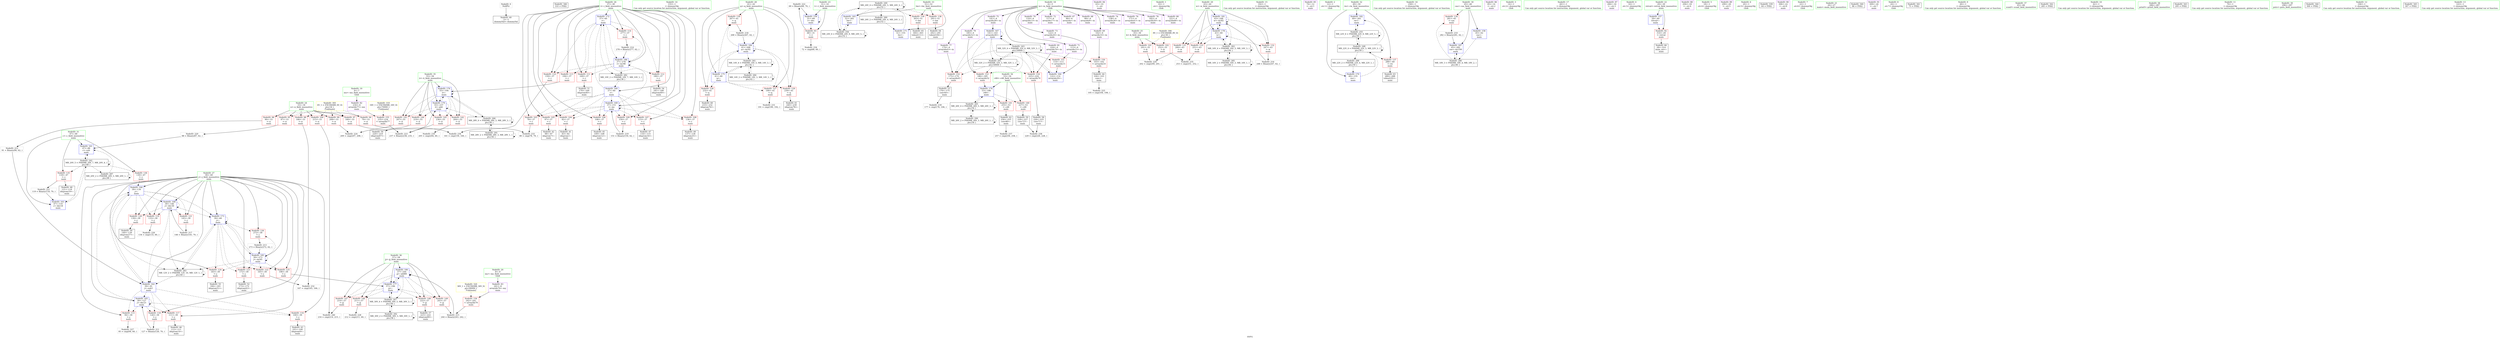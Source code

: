 digraph "SVFG" {
	label="SVFG";

	Node0x562850f45560 [shape=record,color=grey,label="{NodeID: 0\nNullPtr}"];
	Node0x562850f45560 -> Node0x562850f4ae00[style=solid];
	Node0x562850fb19c0 [shape=record,color=black,label="{NodeID: 346\n310 = PHI()\n}"];
	Node0x562850f7ad40 [shape=record,color=blue,label="{NodeID: 180\n57\<--244\njj\<--add80\nmain\n}"];
	Node0x562850f7ad40 -> Node0x562850f791a0[style=dashed];
	Node0x562850f7ad40 -> Node0x562850f79270[style=dashed];
	Node0x562850f7ad40 -> Node0x562850f79340[style=dashed];
	Node0x562850f7ad40 -> Node0x562850f79410[style=dashed];
	Node0x562850f7ad40 -> Node0x562850f7aad0[style=dashed];
	Node0x562850f7ad40 -> Node0x562850f7ad40[style=dashed];
	Node0x562850f7ad40 -> Node0x562850f916d0[style=dashed];
	Node0x562850f72be0 [shape=record,color=red,label="{NodeID: 97\n160\<--33\n\<--n\nmain\n}"];
	Node0x562850f72be0 -> Node0x562850f7fa90[style=solid];
	Node0x562850f45b20 [shape=record,color=green,label="{NodeID: 14\n155\<--1\n\<--dummyObj\nCan only get source location for instruction, argument, global var or function.}"];
	Node0x562850f4b900 [shape=record,color=red,label="{NodeID: 111\n169\<--37\n\<--i\nmain\n}"];
	Node0x562850f4b900 -> Node0x562850f73440[style=solid];
	Node0x562850f49fe0 [shape=record,color=green,label="{NodeID: 28\n41\<--42\nq\<--q_field_insensitive\nmain\n}"];
	Node0x562850f49fe0 -> Node0x562850f78230[style=solid];
	Node0x562850f49fe0 -> Node0x562850f78300[style=solid];
	Node0x562850f49fe0 -> Node0x562850f783d0[style=solid];
	Node0x562850f49fe0 -> Node0x562850f784a0[style=solid];
	Node0x562850f49fe0 -> Node0x562850f7a930[style=solid];
	Node0x562850f49fe0 -> Node0x562850f7b080[style=solid];
	Node0x562850f98ed0 [shape=record,color=black,label="{NodeID: 291\nMR_28V_2 = PHI(MR_28V_3, MR_28V_1, )\npts\{56 \}\n}"];
	Node0x562850f98ed0 -> Node0x562850f911d0[style=dashed];
	Node0x562850f98ed0 -> Node0x562850f98ed0[style=dashed];
	Node0x562850f78090 [shape=record,color=red,label="{NodeID: 125\n196\<--39\n\<--j\nmain\n}"];
	Node0x562850f78090 -> Node0x562850f7aad0[style=solid];
	Node0x562850f4afd0 [shape=record,color=black,label="{NodeID: 42\n98\<--97\nidxprom7\<--\nmain\n}"];
	Node0x562850f9d6d0 [shape=record,color=yellow,style=double,label="{NodeID: 305\n6V_1 = ENCHI(MR_6V_0)\npts\{34 \}\nFun[main]}"];
	Node0x562850f9d6d0 -> Node0x562850f75730[style=dashed];
	Node0x562850f9d6d0 -> Node0x562850f75800[style=dashed];
	Node0x562850f9d6d0 -> Node0x562850f72b10[style=dashed];
	Node0x562850f9d6d0 -> Node0x562850f72be0[style=dashed];
	Node0x562850f9d6d0 -> Node0x562850f72cb0[style=dashed];
	Node0x562850f9d6d0 -> Node0x562850f72d80[style=dashed];
	Node0x562850f9d6d0 -> Node0x562850f72e50[style=dashed];
	Node0x562850f7e590 [shape=record,color=grey,label="{NodeID: 222\n69 = Binary(68, 70, )\n}"];
	Node0x562850f7e590 -> Node0x562850f79c30[style=solid];
	Node0x562850f78bf0 [shape=record,color=red,label="{NodeID: 139\n303\<--51\n\<--bw\nmain\n}"];
	Node0x562850f78bf0 -> Node0x562850f73fa0[style=solid];
	Node0x562850f73850 [shape=record,color=black,label="{NodeID: 56\n220\<--219\nidxprom67\<--\nmain\n}"];
	Node0x562850f9eb10 [shape=record,color=yellow,style=double,label="{NodeID: 319\n34V_1 = ENCHI(MR_34V_0)\npts\{70000 \}\nFun[main]}"];
	Node0x562850f9eb10 -> Node0x562850f798f0[style=dashed];
	Node0x562850f7fa90 [shape=record,color=grey,label="{NodeID: 236\n161 = cmp(159, 160, )\n}"];
	Node0x562850f79750 [shape=record,color=red,label="{NodeID: 153\n186\<--185\n\<--arrayidx52\nmain\n}"];
	Node0x562850f79750 -> Node0x562850f7a860[style=solid];
	Node0x562850f743b0 [shape=record,color=purple,label="{NodeID: 70\n110\<--4\narrayidx13\<--in\nmain\n}"];
	Node0x562850f7a2b0 [shape=record,color=blue,label="{NodeID: 167\n141\<--143\narrayidx28\<--\nmain\n}"];
	Node0x562850f7a2b0 -> Node0x562850f79680[style=dashed];
	Node0x562850f7a2b0 -> Node0x562850f79750[style=dashed];
	Node0x562850f7a2b0 -> Node0x562850f79820[style=dashed];
	Node0x562850f7a2b0 -> Node0x562850f7a2b0[style=dashed];
	Node0x562850f7a2b0 -> Node0x562850f89ad0[style=dashed];
	Node0x562850f7a2b0 -> Node0x562850f998d0[style=dashed];
	Node0x562850f74f10 [shape=record,color=purple,label="{NodeID: 84\n63\<--10\n\<--.str\nmain\n}"];
	Node0x562850f6aa20 [shape=record,color=green,label="{NodeID: 1\n10\<--1\n.str\<--dummyObj\nGlob }"];
	Node0x562850f7ae10 [shape=record,color=blue,label="{NodeID: 181\n43\<--248\nw\<--inc82\nmain\n}"];
	Node0x562850f7ae10 -> Node0x562850f78570[style=dashed];
	Node0x562850f7ae10 -> Node0x562850f78640[style=dashed];
	Node0x562850f7ae10 -> Node0x562850f78710[style=dashed];
	Node0x562850f7ae10 -> Node0x562850f7aba0[style=dashed];
	Node0x562850f7ae10 -> Node0x562850f7ae10[style=dashed];
	Node0x562850f7ae10 -> Node0x562850f8fdd0[style=dashed];
	Node0x562850f72cb0 [shape=record,color=red,label="{NodeID: 98\n166\<--33\n\<--n\nmain\n}"];
	Node0x562850f72cb0 -> Node0x562850f7f490[style=solid];
	Node0x562850f45bf0 [shape=record,color=green,label="{NodeID: 15\n192\<--1\n\<--dummyObj\nCan only get source location for instruction, argument, global var or function.}"];
	Node0x562850f4b9d0 [shape=record,color=red,label="{NodeID: 112\n180\<--37\n\<--i\nmain\n}"];
	Node0x562850f4b9d0 -> Node0x562850f736b0[style=solid];
	Node0x562850f4a0b0 [shape=record,color=green,label="{NodeID: 29\n43\<--44\nw\<--w_field_insensitive\nmain\n}"];
	Node0x562850f4a0b0 -> Node0x562850f78570[style=solid];
	Node0x562850f4a0b0 -> Node0x562850f78640[style=solid];
	Node0x562850f4a0b0 -> Node0x562850f78710[style=solid];
	Node0x562850f4a0b0 -> Node0x562850f7aba0[style=solid];
	Node0x562850f4a0b0 -> Node0x562850f7ae10[style=solid];
	Node0x562850f993d0 [shape=record,color=black,label="{NodeID: 292\nMR_30V_2 = PHI(MR_30V_3, MR_30V_1, )\npts\{58 \}\n}"];
	Node0x562850f993d0 -> Node0x562850f916d0[style=dashed];
	Node0x562850f993d0 -> Node0x562850f993d0[style=dashed];
	Node0x562850f78160 [shape=record,color=red,label="{NodeID: 126\n272\<--39\n\<--j\nmain\n}"];
	Node0x562850f78160 -> Node0x562850f7d810[style=solid];
	Node0x562850f4b0a0 [shape=record,color=black,label="{NodeID: 43\n101\<--100\nidxprom9\<--\nmain\n}"];
	Node0x562850f8e5d0 [shape=record,color=yellow,style=double,label="{NodeID: 306\n8V_1 = ENCHI(MR_8V_0)\npts\{36 \}\nFun[main]}"];
	Node0x562850f8e5d0 -> Node0x562850f72f20[style=dashed];
	Node0x562850f8e5d0 -> Node0x562850f72ff0[style=dashed];
	Node0x562850f7e710 [shape=record,color=grey,label="{NodeID: 223\n237 = Binary(236, 235, )\n}"];
	Node0x562850f7e710 -> Node0x562850f7ac70[style=solid];
	Node0x562850f78cc0 [shape=record,color=red,label="{NodeID: 140\n227\<--53\n\<--c48\nmain\n}"];
	Node0x562850f78cc0 -> Node0x562850f73ac0[style=solid];
	Node0x562850f73920 [shape=record,color=black,label="{NodeID: 57\n223\<--222\nidxprom69\<--\nmain\n}"];
	Node0x562850f9ebf0 [shape=record,color=yellow,style=double,label="{NodeID: 320\n36V_1 = ENCHI(MR_36V_0)\npts\{90000 \}\nFun[main]}"];
	Node0x562850f9ebf0 -> Node0x562850f799c0[style=dashed];
	Node0x562850f76920 [shape=record,color=grey,label="{NodeID: 237\n257 = cmp(256, 258, )\n}"];
	Node0x562850f79820 [shape=record,color=red,label="{NodeID: 154\n225\<--224\n\<--arrayidx70\nmain\n}"];
	Node0x562850f79820 -> Node0x562850f739f0[style=solid];
	Node0x562850f74480 [shape=record,color=purple,label="{NodeID: 71\n113\<--4\narrayidx15\<--in\nmain\n}"];
	Node0x562850f74480 -> Node0x562850f795b0[style=solid];
	Node0x562850f7a380 [shape=record,color=blue,label="{NodeID: 168\n39\<--146\nj\<--dec30\nmain\n}"];
	Node0x562850f7a380 -> Node0x562850f77bb0[style=dashed];
	Node0x562850f7a380 -> Node0x562850f77c80[style=dashed];
	Node0x562850f7a380 -> Node0x562850f77d50[style=dashed];
	Node0x562850f7a380 -> Node0x562850f79ea0[style=dashed];
	Node0x562850f7a380 -> Node0x562850f7a380[style=dashed];
	Node0x562850f7a380 -> Node0x562850f7a790[style=dashed];
	Node0x562850f7a380 -> Node0x562850f966d0[style=dashed];
	Node0x562850f74fe0 [shape=record,color=purple,label="{NodeID: 85\n74\<--12\n\<--.str.1\nmain\n}"];
	Node0x562850f492e0 [shape=record,color=green,label="{NodeID: 2\n12\<--1\n.str.1\<--dummyObj\nGlob }"];
	Node0x562850f90cd0 [shape=record,color=black,label="{NodeID: 265\nMR_26V_4 = PHI(MR_26V_5, MR_26V_3, )\npts\{54 \}\n}"];
	Node0x562850f90cd0 -> Node0x562850f7a860[style=dashed];
	Node0x562850f90cd0 -> Node0x562850f90cd0[style=dashed];
	Node0x562850f90cd0 -> Node0x562850f989d0[style=dashed];
	Node0x562850f7aee0 [shape=record,color=blue,label="{NodeID: 182\n49\<--261\nrw\<--\nmain\n}"];
	Node0x562850f7aee0 -> Node0x562850f8d6d0[style=dashed];
	Node0x562850f72d80 [shape=record,color=red,label="{NodeID: 99\n208\<--33\n\<--n\nmain\n}"];
	Node0x562850f72d80 -> Node0x562850f7e890[style=solid];
	Node0x562850f45cf0 [shape=record,color=green,label="{NodeID: 16\n258\<--1\n\<--dummyObj\nCan only get source location for instruction, argument, global var or function.}"];
	Node0x562850f4baa0 [shape=record,color=red,label="{NodeID: 113\n194\<--37\n\<--i\nmain\n}"];
	Node0x562850f4baa0 -> Node0x562850f7aa00[style=solid];
	Node0x562850f4a180 [shape=record,color=green,label="{NodeID: 30\n45\<--46\ncas\<--cas_field_insensitive\nmain\n}"];
	Node0x562850f4a180 -> Node0x562850f787e0[style=solid];
	Node0x562850f4a180 -> Node0x562850f79b60[style=solid];
	Node0x562850f4a180 -> Node0x562850f7b2f0[style=solid];
	Node0x562850f998d0 [shape=record,color=black,label="{NodeID: 293\nMR_32V_2 = PHI(MR_32V_3, MR_32V_1, )\npts\{50000 \}\n}"];
	Node0x562850f998d0 -> Node0x562850f79680[style=dashed];
	Node0x562850f998d0 -> Node0x562850f79750[style=dashed];
	Node0x562850f998d0 -> Node0x562850f79820[style=dashed];
	Node0x562850f998d0 -> Node0x562850f89ad0[style=dashed];
	Node0x562850f998d0 -> Node0x562850f998d0[style=dashed];
	Node0x562850f765a0 [shape=record,color=grey,label="{NodeID: 210\n282 = Binary(281, 62, )\n}"];
	Node0x562850f765a0 -> Node0x562850f7b2f0[style=solid];
	Node0x562850f78230 [shape=record,color=red,label="{NodeID: 127\n190\<--41\n\<--q\nmain\n}"];
	Node0x562850f78230 -> Node0x562850f7f310[style=solid];
	Node0x562850f4b170 [shape=record,color=black,label="{NodeID: 44\n104\<--103\nconv\<--\nmain\n}"];
	Node0x562850f4b170 -> Node0x562850f7ea10[style=solid];
	Node0x562850f7e890 [shape=record,color=grey,label="{NodeID: 224\n209 = cmp(207, 208, )\n}"];
	Node0x562850f78d90 [shape=record,color=red,label="{NodeID: 141\n255\<--53\n\<--c48\nmain\n}"];
	Node0x562850f78d90 -> Node0x562850f73d30[style=solid];
	Node0x562850f739f0 [shape=record,color=black,label="{NodeID: 58\n226\<--225\nconv71\<--\nmain\n}"];
	Node0x562850f739f0 -> Node0x562850f76aa0[style=solid];
	Node0x562850f76aa0 [shape=record,color=grey,label="{NodeID: 238\n229 = cmp(226, 228, )\n}"];
	Node0x562850f798f0 [shape=record,color=red,label="{NodeID: 155\n235\<--234\n\<--arrayidx77\nmain\n}"];
	Node0x562850f798f0 -> Node0x562850f7e710[style=solid];
	Node0x562850f74550 [shape=record,color=purple,label="{NodeID: 72\n117\<--4\narrayidx17\<--in\nmain\n}"];
	Node0x562850f7a450 [shape=record,color=blue,label="{NodeID: 169\n37\<--151\ni\<--inc\nmain\n}"];
	Node0x562850f7a450 -> Node0x562850f730c0[style=dashed];
	Node0x562850f7a450 -> Node0x562850f73190[style=dashed];
	Node0x562850f7a450 -> Node0x562850f73260[style=dashed];
	Node0x562850f7a450 -> Node0x562850f4b4f0[style=dashed];
	Node0x562850f7a450 -> Node0x562850f4b5c0[style=dashed];
	Node0x562850f7a450 -> Node0x562850f4b690[style=dashed];
	Node0x562850f7a450 -> Node0x562850f4b760[style=dashed];
	Node0x562850f7a450 -> Node0x562850f7a450[style=dashed];
	Node0x562850f7a450 -> Node0x562850f7a6c0[style=dashed];
	Node0x562850f750b0 [shape=record,color=purple,label="{NodeID: 86\n85\<--14\n\<--.str.2\nmain\n}"];
	Node0x562850f488e0 [shape=record,color=green,label="{NodeID: 3\n14\<--1\n.str.2\<--dummyObj\nGlob }"];
	Node0x562850f911d0 [shape=record,color=black,label="{NodeID: 266\nMR_28V_4 = PHI(MR_28V_5, MR_28V_3, )\npts\{56 \}\n}"];
	Node0x562850f911d0 -> Node0x562850f7aa00[style=dashed];
	Node0x562850f911d0 -> Node0x562850f911d0[style=dashed];
	Node0x562850f911d0 -> Node0x562850f98ed0[style=dashed];
	Node0x562850f7afb0 [shape=record,color=blue,label="{NodeID: 183\n51\<--261\nbw\<--\nmain\n}"];
	Node0x562850f7afb0 -> Node0x562850f8dbd0[style=dashed];
	Node0x562850f72e50 [shape=record,color=red,label="{NodeID: 100\n215\<--33\n\<--n\nmain\n}"];
	Node0x562850f72e50 -> Node0x562850f76da0[style=solid];
	Node0x562850f45dc0 [shape=record,color=green,label="{NodeID: 17\n261\<--1\n\<--dummyObj\nCan only get source location for instruction, argument, global var or function.}"];
	Node0x562850f4bb70 [shape=record,color=red,label="{NodeID: 114\n277\<--37\n\<--i\nmain\n}"];
	Node0x562850f4bb70 -> Node0x562850f7d990[style=solid];
	Node0x562850f4a250 [shape=record,color=green,label="{NodeID: 31\n47\<--48\nc\<--c_field_insensitive\nmain\n}"];
	Node0x562850f4a250 -> Node0x562850f788b0[style=solid];
	Node0x562850f4a250 -> Node0x562850f78980[style=solid];
	Node0x562850f4a250 -> Node0x562850f79dd0[style=solid];
	Node0x562850f4a250 -> Node0x562850f79f70[style=solid];
	Node0x562850f76720 [shape=record,color=grey,label="{NodeID: 211\n127 = Binary(126, 70, )\n}"];
	Node0x562850f76720 -> Node0x562850f7a110[style=solid];
	Node0x562850f78300 [shape=record,color=red,label="{NodeID: 128\n232\<--41\n\<--q\nmain\n}"];
	Node0x562850f78300 -> Node0x562850f73b90[style=solid];
	Node0x562850f4b240 [shape=record,color=black,label="{NodeID: 45\n109\<--108\nidxprom12\<--\nmain\n}"];
	Node0x562850f7ea10 [shape=record,color=grey,label="{NodeID: 225\n105 = cmp(104, 106, )\n}"];
	Node0x562850f78e60 [shape=record,color=red,label="{NodeID: 142\n204\<--55\n\<--ii\nmain\n}"];
	Node0x562850f78e60 -> Node0x562850f7f190[style=solid];
	Node0x562850f73ac0 [shape=record,color=black,label="{NodeID: 59\n228\<--227\nconv72\<--\nmain\n}"];
	Node0x562850f73ac0 -> Node0x562850f76aa0[style=solid];
	Node0x562850f76c20 [shape=record,color=grey,label="{NodeID: 239\n177 = cmp(176, 106, )\n}"];
	Node0x562850f799c0 [shape=record,color=red,label="{NodeID: 156\n242\<--241\n\<--arrayidx79\nmain\n}"];
	Node0x562850f799c0 -> Node0x562850f7db10[style=solid];
	Node0x562850f74620 [shape=record,color=purple,label="{NodeID: 73\n122\<--4\narrayidx20\<--in\nmain\n}"];
	Node0x562850f74620 -> Node0x562850f7a040[style=solid];
	Node0x562850f7a520 [shape=record,color=blue,label="{NodeID: 170\n49\<--155\nrw\<--\nmain\n}"];
	Node0x562850f7a520 -> Node0x562850f8b3d0[style=dashed];
	Node0x562850f75180 [shape=record,color=purple,label="{NodeID: 87\n284\<--16\n\<--.str.3\nmain\n}"];
	Node0x562850f72810 [shape=record,color=green,label="{NodeID: 4\n16\<--1\n.str.3\<--dummyObj\nGlob }"];
	Node0x562850f916d0 [shape=record,color=black,label="{NodeID: 267\nMR_30V_4 = PHI(MR_30V_5, MR_30V_3, )\npts\{58 \}\n}"];
	Node0x562850f916d0 -> Node0x562850f7aad0[style=dashed];
	Node0x562850f916d0 -> Node0x562850f916d0[style=dashed];
	Node0x562850f916d0 -> Node0x562850f993d0[style=dashed];
	Node0x562850f7b080 [shape=record,color=blue,label="{NodeID: 184\n41\<--268\nq\<--inc92\nmain\n}"];
	Node0x562850f7b080 -> Node0x562850f78230[style=dashed];
	Node0x562850f7b080 -> Node0x562850f78300[style=dashed];
	Node0x562850f7b080 -> Node0x562850f783d0[style=dashed];
	Node0x562850f7b080 -> Node0x562850f784a0[style=dashed];
	Node0x562850f7b080 -> Node0x562850f7b080[style=dashed];
	Node0x562850f7b080 -> Node0x562850f8f8d0[style=dashed];
	Node0x562850f72f20 [shape=record,color=red,label="{NodeID: 101\n201\<--35\n\<--k\nmain\n}"];
	Node0x562850f72f20 -> Node0x562850f7f010[style=solid];
	Node0x562850f45ec0 [shape=record,color=green,label="{NodeID: 18\n4\<--5\nin\<--in_field_insensitive\nGlob }"];
	Node0x562850f45ec0 -> Node0x562850f74140[style=solid];
	Node0x562850f45ec0 -> Node0x562850f74210[style=solid];
	Node0x562850f45ec0 -> Node0x562850f742e0[style=solid];
	Node0x562850f45ec0 -> Node0x562850f743b0[style=solid];
	Node0x562850f45ec0 -> Node0x562850f74480[style=solid];
	Node0x562850f45ec0 -> Node0x562850f74550[style=solid];
	Node0x562850f45ec0 -> Node0x562850f74620[style=solid];
	Node0x562850f45ec0 -> Node0x562850f746f0[style=solid];
	Node0x562850f45ec0 -> Node0x562850f747c0[style=solid];
	Node0x562850f45ec0 -> Node0x562850f74890[style=solid];
	Node0x562850f45ec0 -> Node0x562850f74960[style=solid];
	Node0x562850f45ec0 -> Node0x562850f74a30[style=solid];
	Node0x562850f45ec0 -> Node0x562850f74b00[style=solid];
	Node0x562850f45ec0 -> Node0x562850f74bd0[style=solid];
	Node0x562850f45ec0 -> Node0x562850f74ca0[style=solid];
	Node0x562850f778f0 [shape=record,color=red,label="{NodeID: 115\n94\<--39\n\<--j\nmain\n}"];
	Node0x562850f778f0 -> Node0x562850f7ed10[style=solid];
	Node0x562850f4a320 [shape=record,color=green,label="{NodeID: 32\n49\<--50\nrw\<--rw_field_insensitive\nmain\n}"];
	Node0x562850f4a320 -> Node0x562850f78a50[style=solid];
	Node0x562850f4a320 -> Node0x562850f7a520[style=solid];
	Node0x562850f4a320 -> Node0x562850f7aee0[style=solid];
	Node0x562850f7d6d0 [shape=record,color=grey,label="{NodeID: 212\n91 = Binary(90, 62, )\n}"];
	Node0x562850f7d6d0 -> Node0x562850f79ea0[style=solid];
	Node0x562850f783d0 [shape=record,color=red,label="{NodeID: 129\n239\<--41\n\<--q\nmain\n}"];
	Node0x562850f783d0 -> Node0x562850f73c60[style=solid];
	Node0x562850f4b310 [shape=record,color=black,label="{NodeID: 46\n112\<--111\nidxprom14\<--\nmain\n}"];
	Node0x562850f7eb90 [shape=record,color=grey,label="{NodeID: 226\n134 = cmp(133, 60, )\n}"];
	Node0x562850f78f30 [shape=record,color=red,label="{NodeID: 143\n207\<--55\n\<--ii\nmain\n}"];
	Node0x562850f78f30 -> Node0x562850f7e890[style=solid];
	Node0x562850f73b90 [shape=record,color=black,label="{NodeID: 60\n233\<--232\nidxprom76\<--\nmain\n}"];
	Node0x562850f76da0 [shape=record,color=grey,label="{NodeID: 240\n216 = cmp(214, 215, )\n}"];
	Node0x562850f79a90 [shape=record,color=blue,label="{NodeID: 157\n29\<--60\nretval\<--\nmain\n}"];
	Node0x562850f79a90 -> Node0x562850f75590[style=dashed];
	Node0x562850f746f0 [shape=record,color=purple,label="{NodeID: 74\n138\<--4\narrayidx26\<--in\nmain\n}"];
	Node0x562850f7a5f0 [shape=record,color=blue,label="{NodeID: 171\n51\<--155\nbw\<--\nmain\n}"];
	Node0x562850f7a5f0 -> Node0x562850f8b8d0[style=dashed];
	Node0x562850f75250 [shape=record,color=purple,label="{NodeID: 88\n294\<--18\n\<--.str.4\nmain\n}"];
	Node0x562850f489f0 [shape=record,color=green,label="{NodeID: 5\n18\<--1\n.str.4\<--dummyObj\nGlob }"];
	Node0x562850f7b150 [shape=record,color=blue,label="{NodeID: 185\n39\<--273\nj\<--inc95\nmain\n}"];
	Node0x562850f7b150 -> Node0x562850f77e20[style=dashed];
	Node0x562850f7b150 -> Node0x562850f77ef0[style=dashed];
	Node0x562850f7b150 -> Node0x562850f77fc0[style=dashed];
	Node0x562850f7b150 -> Node0x562850f78090[style=dashed];
	Node0x562850f7b150 -> Node0x562850f78160[style=dashed];
	Node0x562850f7b150 -> Node0x562850f7a790[style=dashed];
	Node0x562850f7b150 -> Node0x562850f7b150[style=dashed];
	Node0x562850f7b150 -> Node0x562850f966d0[style=dashed];
	Node0x562850f72ff0 [shape=record,color=red,label="{NodeID: 102\n252\<--35\n\<--k\nmain\n}"];
	Node0x562850f72ff0 -> Node0x562850f7f910[style=solid];
	Node0x562850f493e0 [shape=record,color=green,label="{NodeID: 19\n6\<--7\nmx\<--mx_field_insensitive\nGlob }"];
	Node0x562850f493e0 -> Node0x562850f74d70[style=solid];
	Node0x562850f961d0 [shape=record,color=black,label="{NodeID: 282\nMR_10V_2 = PHI(MR_10V_7, MR_10V_1, )\npts\{38 \}\n}"];
	Node0x562850f961d0 -> Node0x562850f79d00[style=dashed];
	Node0x562850f77980 [shape=record,color=red,label="{NodeID: 116\n100\<--39\n\<--j\nmain\n}"];
	Node0x562850f77980 -> Node0x562850f4b0a0[style=solid];
	Node0x562850f4a3f0 [shape=record,color=green,label="{NodeID: 33\n51\<--52\nbw\<--bw_field_insensitive\nmain\n}"];
	Node0x562850f4a3f0 -> Node0x562850f78b20[style=solid];
	Node0x562850f4a3f0 -> Node0x562850f78bf0[style=solid];
	Node0x562850f4a3f0 -> Node0x562850f7a5f0[style=solid];
	Node0x562850f4a3f0 -> Node0x562850f7afb0[style=solid];
	Node0x562850f7d810 [shape=record,color=grey,label="{NodeID: 213\n273 = Binary(272, 62, )\n}"];
	Node0x562850f7d810 -> Node0x562850f7b150[style=solid];
	Node0x562850f784a0 [shape=record,color=red,label="{NodeID: 130\n267\<--41\n\<--q\nmain\n}"];
	Node0x562850f784a0 -> Node0x562850f7df90[style=solid];
	Node0x562850f4b3e0 [shape=record,color=black,label="{NodeID: 47\n116\<--115\nidxprom16\<--\nmain\n}"];
	Node0x562850f7ed10 [shape=record,color=grey,label="{NodeID: 227\n95 = cmp(94, 60, )\n}"];
	Node0x562850f79000 [shape=record,color=red,label="{NodeID: 144\n219\<--55\n\<--ii\nmain\n}"];
	Node0x562850f79000 -> Node0x562850f73850[style=solid];
	Node0x562850f73c60 [shape=record,color=black,label="{NodeID: 61\n240\<--239\nidxprom78\<--\nmain\n}"];
	Node0x562850f79b60 [shape=record,color=blue,label="{NodeID: 158\n45\<--62\ncas\<--\nmain\n}"];
	Node0x562850f79b60 -> Node0x562850f975d0[style=dashed];
	Node0x562850f747c0 [shape=record,color=purple,label="{NodeID: 75\n141\<--4\narrayidx28\<--in\nmain\n}"];
	Node0x562850f747c0 -> Node0x562850f7a2b0[style=solid];
	Node0x562850f8d6d0 [shape=record,color=black,label="{NodeID: 255\nMR_22V_6 = PHI(MR_22V_9, MR_22V_5, )\npts\{50 \}\n}"];
	Node0x562850f8d6d0 -> Node0x562850f7aee0[style=dashed];
	Node0x562850f8d6d0 -> Node0x562850f8b3d0[style=dashed];
	Node0x562850f8d6d0 -> Node0x562850f8d6d0[style=dashed];
	Node0x562850f7a6c0 [shape=record,color=blue,label="{NodeID: 172\n37\<--60\ni\<--\nmain\n}"];
	Node0x562850f7a6c0 -> Node0x562850f4b830[style=dashed];
	Node0x562850f7a6c0 -> Node0x562850f4b900[style=dashed];
	Node0x562850f7a6c0 -> Node0x562850f4b9d0[style=dashed];
	Node0x562850f7a6c0 -> Node0x562850f4baa0[style=dashed];
	Node0x562850f7a6c0 -> Node0x562850f4bb70[style=dashed];
	Node0x562850f7a6c0 -> Node0x562850f7b220[style=dashed];
	Node0x562850f7a6c0 -> Node0x562850f961d0[style=dashed];
	Node0x562850f75320 [shape=record,color=purple,label="{NodeID: 89\n299\<--20\n\<--.str.5\nmain\n}"];
	Node0x562850f48a80 [shape=record,color=green,label="{NodeID: 6\n20\<--1\n.str.5\<--dummyObj\nGlob }"];
	Node0x562850f7b220 [shape=record,color=blue,label="{NodeID: 186\n37\<--278\ni\<--inc98\nmain\n}"];
	Node0x562850f7b220 -> Node0x562850f4b830[style=dashed];
	Node0x562850f7b220 -> Node0x562850f4b900[style=dashed];
	Node0x562850f7b220 -> Node0x562850f4b9d0[style=dashed];
	Node0x562850f7b220 -> Node0x562850f4baa0[style=dashed];
	Node0x562850f7b220 -> Node0x562850f4bb70[style=dashed];
	Node0x562850f7b220 -> Node0x562850f7b220[style=dashed];
	Node0x562850f7b220 -> Node0x562850f961d0[style=dashed];
	Node0x562850f730c0 [shape=record,color=red,label="{NodeID: 103\n78\<--37\n\<--i\nmain\n}"];
	Node0x562850f730c0 -> Node0x562850f7f610[style=solid];
	Node0x562850f494b0 [shape=record,color=green,label="{NodeID: 20\n8\<--9\nmy\<--my_field_insensitive\nGlob }"];
	Node0x562850f494b0 -> Node0x562850f74e40[style=solid];
	Node0x562850f966d0 [shape=record,color=black,label="{NodeID: 283\nMR_12V_2 = PHI(MR_12V_10, MR_12V_1, )\npts\{40 \}\n}"];
	Node0x562850f966d0 -> Node0x562850f79ea0[style=dashed];
	Node0x562850f966d0 -> Node0x562850f7a790[style=dashed];
	Node0x562850f966d0 -> Node0x562850f966d0[style=dashed];
	Node0x562850f77a10 [shape=record,color=red,label="{NodeID: 117\n111\<--39\n\<--j\nmain\n}"];
	Node0x562850f77a10 -> Node0x562850f4b310[style=solid];
	Node0x562850f4a4c0 [shape=record,color=green,label="{NodeID: 34\n53\<--54\nc48\<--c48_field_insensitive\nmain\n}"];
	Node0x562850f4a4c0 -> Node0x562850f78cc0[style=solid];
	Node0x562850f4a4c0 -> Node0x562850f78d90[style=solid];
	Node0x562850f4a4c0 -> Node0x562850f7a860[style=solid];
	Node0x562850f7d990 [shape=record,color=grey,label="{NodeID: 214\n278 = Binary(277, 62, )\n}"];
	Node0x562850f7d990 -> Node0x562850f7b220[style=solid];
	Node0x562850f78570 [shape=record,color=red,label="{NodeID: 131\n200\<--43\n\<--w\nmain\n}"];
	Node0x562850f78570 -> Node0x562850f7f010[style=solid];
	Node0x562850f4bcc0 [shape=record,color=black,label="{NodeID: 48\n121\<--118\nidxprom19\<--\nmain\n}"];
	Node0x562850f7ee90 [shape=record,color=grey,label="{NodeID: 228\n212 = cmp(211, 60, )\n}"];
	Node0x562850f790d0 [shape=record,color=red,label="{NodeID: 145\n236\<--55\n\<--ii\nmain\n}"];
	Node0x562850f790d0 -> Node0x562850f7e710[style=solid];
	Node0x562850f73d30 [shape=record,color=black,label="{NodeID: 62\n256\<--255\nconv86\<--\nmain\n}"];
	Node0x562850f73d30 -> Node0x562850f76920[style=solid];
	Node0x562850f895d0 [shape=record,color=black,label="{NodeID: 242\nMR_20V_5 = PHI(MR_20V_7, MR_20V_4, )\npts\{48 \}\n}"];
	Node0x562850f895d0 -> Node0x562850f788b0[style=dashed];
	Node0x562850f895d0 -> Node0x562850f78980[style=dashed];
	Node0x562850f895d0 -> Node0x562850f79dd0[style=dashed];
	Node0x562850f895d0 -> Node0x562850f79f70[style=dashed];
	Node0x562850f895d0 -> Node0x562850f895d0[style=dashed];
	Node0x562850f895d0 -> Node0x562850f97ad0[style=dashed];
	Node0x562850f79c30 [shape=record,color=blue,label="{NodeID: 159\n31\<--69\nt\<--dec\nmain\n}"];
	Node0x562850f79c30 -> Node0x562850f75660[style=dashed];
	Node0x562850f79c30 -> Node0x562850f79c30[style=dashed];
	Node0x562850f74890 [shape=record,color=purple,label="{NodeID: 76\n171\<--4\narrayidx41\<--in\nmain\n}"];
	Node0x562850ccbe60 [shape=record,color=black,label="{NodeID: 339\n64 = PHI()\n}"];
	Node0x562850f8dbd0 [shape=record,color=black,label="{NodeID: 256\nMR_24V_6 = PHI(MR_24V_9, MR_24V_5, )\npts\{52 \}\n}"];
	Node0x562850f8dbd0 -> Node0x562850f7afb0[style=dashed];
	Node0x562850f8dbd0 -> Node0x562850f8b8d0[style=dashed];
	Node0x562850f8dbd0 -> Node0x562850f8dbd0[style=dashed];
	Node0x562850f7a790 [shape=record,color=blue,label="{NodeID: 173\n39\<--60\nj\<--\nmain\n}"];
	Node0x562850f7a790 -> Node0x562850f77e20[style=dashed];
	Node0x562850f7a790 -> Node0x562850f77ef0[style=dashed];
	Node0x562850f7a790 -> Node0x562850f77fc0[style=dashed];
	Node0x562850f7a790 -> Node0x562850f78090[style=dashed];
	Node0x562850f7a790 -> Node0x562850f78160[style=dashed];
	Node0x562850f7a790 -> Node0x562850f7a790[style=dashed];
	Node0x562850f7a790 -> Node0x562850f7b150[style=dashed];
	Node0x562850f7a790 -> Node0x562850f966d0[style=dashed];
	Node0x562850f753f0 [shape=record,color=purple,label="{NodeID: 90\n306\<--22\n\<--.str.6\nmain\n}"];
	Node0x562850f497b0 [shape=record,color=green,label="{NodeID: 7\n22\<--1\n.str.6\<--dummyObj\nGlob }"];
	Node0x562850f7b2f0 [shape=record,color=blue,label="{NodeID: 187\n45\<--282\ncas\<--inc100\nmain\n}"];
	Node0x562850f7b2f0 -> Node0x562850f975d0[style=dashed];
	Node0x562850f73190 [shape=record,color=red,label="{NodeID: 104\n82\<--37\n\<--i\nmain\n}"];
	Node0x562850f73190 -> Node0x562850f4af00[style=solid];
	Node0x562850f495b0 [shape=record,color=green,label="{NodeID: 21\n26\<--27\nmain\<--main_field_insensitive\n}"];
	Node0x562850f96bd0 [shape=record,color=black,label="{NodeID: 284\nMR_14V_2 = PHI(MR_14V_3, MR_14V_1, )\npts\{42 \}\n}"];
	Node0x562850f96bd0 -> Node0x562850f8f8d0[style=dashed];
	Node0x562850f96bd0 -> Node0x562850f96bd0[style=dashed];
	Node0x562850f77ae0 [shape=record,color=red,label="{NodeID: 118\n126\<--39\n\<--j\nmain\n}"];
	Node0x562850f77ae0 -> Node0x562850f76720[style=solid];
	Node0x562850f4a590 [shape=record,color=green,label="{NodeID: 35\n55\<--56\nii\<--ii_field_insensitive\nmain\n}"];
	Node0x562850f4a590 -> Node0x562850f78e60[style=solid];
	Node0x562850f4a590 -> Node0x562850f78f30[style=solid];
	Node0x562850f4a590 -> Node0x562850f79000[style=solid];
	Node0x562850f4a590 -> Node0x562850f790d0[style=solid];
	Node0x562850f4a590 -> Node0x562850f7aa00[style=solid];
	Node0x562850f4a590 -> Node0x562850f7ac70[style=solid];
	Node0x562850f7db10 [shape=record,color=grey,label="{NodeID: 215\n244 = Binary(243, 242, )\n}"];
	Node0x562850f7db10 -> Node0x562850f7ad40[style=solid];
	Node0x562850f78640 [shape=record,color=red,label="{NodeID: 132\n247\<--43\n\<--w\nmain\n}"];
	Node0x562850f78640 -> Node0x562850f7dc90[style=solid];
	Node0x562850f73320 [shape=record,color=black,label="{NodeID: 49\n137\<--136\nidxprom25\<--\nmain\n}"];
	Node0x562850f7f010 [shape=record,color=grey,label="{NodeID: 229\n202 = cmp(200, 201, )\n}"];
	Node0x562850f791a0 [shape=record,color=red,label="{NodeID: 146\n211\<--57\n\<--jj\nmain\n}"];
	Node0x562850f791a0 -> Node0x562850f7ee90[style=solid];
	Node0x562850f73e00 [shape=record,color=black,label="{NodeID: 63\n289\<--288\ntobool102\<--\nmain\n}"];
	Node0x562850f89ad0 [shape=record,color=black,label="{NodeID: 243\nMR_32V_4 = PHI(MR_32V_6, MR_32V_3, )\npts\{50000 \}\n}"];
	Node0x562850f89ad0 -> Node0x562850f794e0[style=dashed];
	Node0x562850f89ad0 -> Node0x562850f795b0[style=dashed];
	Node0x562850f89ad0 -> Node0x562850f79680[style=dashed];
	Node0x562850f89ad0 -> Node0x562850f79750[style=dashed];
	Node0x562850f89ad0 -> Node0x562850f79820[style=dashed];
	Node0x562850f89ad0 -> Node0x562850f7a040[style=dashed];
	Node0x562850f89ad0 -> Node0x562850f7a2b0[style=dashed];
	Node0x562850f89ad0 -> Node0x562850f89ad0[style=dashed];
	Node0x562850f89ad0 -> Node0x562850f998d0[style=dashed];
	Node0x562850f79d00 [shape=record,color=blue,label="{NodeID: 160\n37\<--60\ni\<--\nmain\n}"];
	Node0x562850f79d00 -> Node0x562850f730c0[style=dashed];
	Node0x562850f79d00 -> Node0x562850f73190[style=dashed];
	Node0x562850f79d00 -> Node0x562850f73260[style=dashed];
	Node0x562850f79d00 -> Node0x562850f4b4f0[style=dashed];
	Node0x562850f79d00 -> Node0x562850f4b5c0[style=dashed];
	Node0x562850f79d00 -> Node0x562850f4b690[style=dashed];
	Node0x562850f79d00 -> Node0x562850f4b760[style=dashed];
	Node0x562850f79d00 -> Node0x562850f7a450[style=dashed];
	Node0x562850f79d00 -> Node0x562850f7a6c0[style=dashed];
	Node0x562850f74960 [shape=record,color=purple,label="{NodeID: 77\n174\<--4\narrayidx43\<--in\nmain\n}"];
	Node0x562850f74960 -> Node0x562850f79680[style=solid];
	Node0x562850fb0fe0 [shape=record,color=black,label="{NodeID: 340\n86 = PHI()\n}"];
	Node0x562850f7a860 [shape=record,color=blue,label="{NodeID: 174\n53\<--186\nc48\<--\nmain\n}"];
	Node0x562850f7a860 -> Node0x562850f78cc0[style=dashed];
	Node0x562850f7a860 -> Node0x562850f78d90[style=dashed];
	Node0x562850f7a860 -> Node0x562850f90cd0[style=dashed];
	Node0x562850f754c0 [shape=record,color=purple,label="{NodeID: 91\n309\<--24\n\<--.str.7\nmain\n}"];
	Node0x562850f49840 [shape=record,color=green,label="{NodeID: 8\n24\<--1\n.str.7\<--dummyObj\nGlob }"];
	Node0x562850f73260 [shape=record,color=red,label="{NodeID: 105\n97\<--37\n\<--i\nmain\n}"];
	Node0x562850f73260 -> Node0x562850f4afd0[style=solid];
	Node0x562850f496b0 [shape=record,color=green,label="{NodeID: 22\n29\<--30\nretval\<--retval_field_insensitive\nmain\n}"];
	Node0x562850f496b0 -> Node0x562850f75590[style=solid];
	Node0x562850f496b0 -> Node0x562850f79a90[style=solid];
	Node0x562850f970d0 [shape=record,color=black,label="{NodeID: 285\nMR_16V_2 = PHI(MR_16V_3, MR_16V_1, )\npts\{44 \}\n}"];
	Node0x562850f970d0 -> Node0x562850f8fdd0[style=dashed];
	Node0x562850f970d0 -> Node0x562850f970d0[style=dashed];
	Node0x562850f77bb0 [shape=record,color=red,label="{NodeID: 119\n133\<--39\n\<--j\nmain\n}"];
	Node0x562850f77bb0 -> Node0x562850f7eb90[style=solid];
	Node0x562850f4aa60 [shape=record,color=green,label="{NodeID: 36\n57\<--58\njj\<--jj_field_insensitive\nmain\n}"];
	Node0x562850f4aa60 -> Node0x562850f791a0[style=solid];
	Node0x562850f4aa60 -> Node0x562850f79270[style=solid];
	Node0x562850f4aa60 -> Node0x562850f79340[style=solid];
	Node0x562850f4aa60 -> Node0x562850f79410[style=solid];
	Node0x562850f4aa60 -> Node0x562850f7aad0[style=solid];
	Node0x562850f4aa60 -> Node0x562850f7ad40[style=solid];
	Node0x562850f7dc90 [shape=record,color=grey,label="{NodeID: 216\n248 = Binary(247, 62, )\n}"];
	Node0x562850f7dc90 -> Node0x562850f7ae10[style=solid];
	Node0x562850f78710 [shape=record,color=red,label="{NodeID: 133\n251\<--43\n\<--w\nmain\n}"];
	Node0x562850f78710 -> Node0x562850f7f910[style=solid];
	Node0x562850f733b0 [shape=record,color=black,label="{NodeID: 50\n140\<--139\nidxprom27\<--\nmain\n}"];
	Node0x562850f7f190 [shape=record,color=grey,label="{NodeID: 230\n205 = cmp(204, 60, )\n}"];
	Node0x562850f79270 [shape=record,color=red,label="{NodeID: 147\n214\<--57\n\<--jj\nmain\n}"];
	Node0x562850f79270 -> Node0x562850f76da0[style=solid];
	Node0x562850f73ed0 [shape=record,color=black,label="{NodeID: 64\n292\<--291\ntobool104\<--\nmain\n}"];
	Node0x562850f79dd0 [shape=record,color=blue,label="{NodeID: 161\n47\<--88\nc\<--sub\nmain\n}"];
	Node0x562850f79dd0 -> Node0x562850f895d0[style=dashed];
	Node0x562850f74a30 [shape=record,color=purple,label="{NodeID: 78\n182\<--4\narrayidx50\<--in\nmain\n}"];
	Node0x562850fb10e0 [shape=record,color=black,label="{NodeID: 341\n75 = PHI()\n}"];
	Node0x562850f7a930 [shape=record,color=blue,label="{NodeID: 175\n41\<--60\nq\<--\nmain\n}"];
	Node0x562850f7a930 -> Node0x562850f78230[style=dashed];
	Node0x562850f7a930 -> Node0x562850f78300[style=dashed];
	Node0x562850f7a930 -> Node0x562850f783d0[style=dashed];
	Node0x562850f7a930 -> Node0x562850f784a0[style=dashed];
	Node0x562850f7a930 -> Node0x562850f7b080[style=dashed];
	Node0x562850f7a930 -> Node0x562850f8f8d0[style=dashed];
	Node0x562850f75590 [shape=record,color=red,label="{NodeID: 92\n314\<--29\n\<--retval\nmain\n}"];
	Node0x562850f75590 -> Node0x562850f74070[style=solid];
	Node0x562850f498d0 [shape=record,color=green,label="{NodeID: 9\n60\<--1\n\<--dummyObj\nCan only get source location for instruction, argument, global var or function.}"];
	Node0x562850f4b4f0 [shape=record,color=red,label="{NodeID: 106\n108\<--37\n\<--i\nmain\n}"];
	Node0x562850f4b4f0 -> Node0x562850f4b240[style=solid];
	Node0x562850f49bd0 [shape=record,color=green,label="{NodeID: 23\n31\<--32\nt\<--t_field_insensitive\nmain\n}"];
	Node0x562850f49bd0 -> Node0x562850f75660[style=solid];
	Node0x562850f49bd0 -> Node0x562850f79c30[style=solid];
	Node0x562850f975d0 [shape=record,color=black,label="{NodeID: 286\nMR_18V_3 = PHI(MR_18V_4, MR_18V_2, )\npts\{46 \}\n}"];
	Node0x562850f975d0 -> Node0x562850f787e0[style=dashed];
	Node0x562850f975d0 -> Node0x562850f7b2f0[style=dashed];
	Node0x562850f77c80 [shape=record,color=red,label="{NodeID: 120\n139\<--39\n\<--j\nmain\n}"];
	Node0x562850f77c80 -> Node0x562850f733b0[style=solid];
	Node0x562850f4ab30 [shape=record,color=green,label="{NodeID: 37\n65\<--66\nscanf\<--scanf_field_insensitive\n}"];
	Node0x562850f7de10 [shape=record,color=grey,label="{NodeID: 217\n146 = Binary(145, 70, )\n}"];
	Node0x562850f7de10 -> Node0x562850f7a380[style=solid];
	Node0x562850f787e0 [shape=record,color=red,label="{NodeID: 134\n281\<--45\n\<--cas\nmain\n}"];
	Node0x562850f787e0 -> Node0x562850f765a0[style=solid];
	Node0x562850f73440 [shape=record,color=black,label="{NodeID: 51\n170\<--169\nidxprom40\<--\nmain\n}"];
	Node0x562850f7f310 [shape=record,color=grey,label="{NodeID: 231\n191 = cmp(190, 192, )\n}"];
	Node0x562850f79340 [shape=record,color=red,label="{NodeID: 148\n222\<--57\n\<--jj\nmain\n}"];
	Node0x562850f79340 -> Node0x562850f73920[style=solid];
	Node0x562850f73fa0 [shape=record,color=black,label="{NodeID: 65\n304\<--303\ntobool111\<--\nmain\n}"];
	Node0x562850f79ea0 [shape=record,color=blue,label="{NodeID: 162\n39\<--91\nj\<--sub3\nmain\n}"];
	Node0x562850f79ea0 -> Node0x562850f778f0[style=dashed];
	Node0x562850f79ea0 -> Node0x562850f77980[style=dashed];
	Node0x562850f79ea0 -> Node0x562850f77a10[style=dashed];
	Node0x562850f79ea0 -> Node0x562850f77ae0[style=dashed];
	Node0x562850f79ea0 -> Node0x562850f7a110[style=dashed];
	Node0x562850f79ea0 -> Node0x562850f7a1e0[style=dashed];
	Node0x562850f74b00 [shape=record,color=purple,label="{NodeID: 79\n185\<--4\narrayidx52\<--in\nmain\n}"];
	Node0x562850f74b00 -> Node0x562850f79750[style=solid];
	Node0x562850fb11e0 [shape=record,color=black,label="{NodeID: 342\n285 = PHI()\n}"];
	Node0x562850f7aa00 [shape=record,color=blue,label="{NodeID: 176\n55\<--194\nii\<--\nmain\n}"];
	Node0x562850f7aa00 -> Node0x562850f78e60[style=dashed];
	Node0x562850f7aa00 -> Node0x562850f78f30[style=dashed];
	Node0x562850f7aa00 -> Node0x562850f79000[style=dashed];
	Node0x562850f7aa00 -> Node0x562850f790d0[style=dashed];
	Node0x562850f7aa00 -> Node0x562850f7aa00[style=dashed];
	Node0x562850f7aa00 -> Node0x562850f7ac70[style=dashed];
	Node0x562850f7aa00 -> Node0x562850f911d0[style=dashed];
	Node0x562850f75660 [shape=record,color=red,label="{NodeID: 93\n68\<--31\n\<--t\nmain\n}"];
	Node0x562850f75660 -> Node0x562850f7e590[style=solid];
	Node0x562850f75660 -> Node0x562850f7f790[style=solid];
	Node0x562850f45700 [shape=record,color=green,label="{NodeID: 10\n62\<--1\n\<--dummyObj\nCan only get source location for instruction, argument, global var or function.}"];
	Node0x562850f4b5c0 [shape=record,color=red,label="{NodeID: 107\n115\<--37\n\<--i\nmain\n}"];
	Node0x562850f4b5c0 -> Node0x562850f4b3e0[style=solid];
	Node0x562850f49ca0 [shape=record,color=green,label="{NodeID: 24\n33\<--34\nn\<--n_field_insensitive\nmain\n}"];
	Node0x562850f49ca0 -> Node0x562850f75730[style=solid];
	Node0x562850f49ca0 -> Node0x562850f75800[style=solid];
	Node0x562850f49ca0 -> Node0x562850f72b10[style=solid];
	Node0x562850f49ca0 -> Node0x562850f72be0[style=solid];
	Node0x562850f49ca0 -> Node0x562850f72cb0[style=solid];
	Node0x562850f49ca0 -> Node0x562850f72d80[style=solid];
	Node0x562850f49ca0 -> Node0x562850f72e50[style=solid];
	Node0x562850f97ad0 [shape=record,color=black,label="{NodeID: 287\nMR_20V_2 = PHI(MR_20V_3, MR_20V_1, )\npts\{48 \}\n}"];
	Node0x562850f97ad0 -> Node0x562850f79dd0[style=dashed];
	Node0x562850f97ad0 -> Node0x562850f97ad0[style=dashed];
	Node0x562850f77d50 [shape=record,color=red,label="{NodeID: 121\n145\<--39\n\<--j\nmain\n}"];
	Node0x562850f77d50 -> Node0x562850f7de10[style=solid];
	Node0x562850f4ac00 [shape=record,color=green,label="{NodeID: 38\n286\<--287\nprintf\<--printf_field_insensitive\n}"];
	Node0x562850f7df90 [shape=record,color=grey,label="{NodeID: 218\n268 = Binary(267, 62, )\n}"];
	Node0x562850f7df90 -> Node0x562850f7b080[style=solid];
	Node0x562850f788b0 [shape=record,color=red,label="{NodeID: 135\n118\<--47\n\<--c\nmain\n}"];
	Node0x562850f788b0 -> Node0x562850f4bcc0[style=solid];
	Node0x562850f788b0 -> Node0x562850f7e410[style=solid];
	Node0x562850f73510 [shape=record,color=black,label="{NodeID: 52\n173\<--172\nidxprom42\<--\nmain\n}"];
	Node0x562850f7f490 [shape=record,color=grey,label="{NodeID: 232\n167 = cmp(165, 166, )\n}"];
	Node0x562850f79410 [shape=record,color=red,label="{NodeID: 149\n243\<--57\n\<--jj\nmain\n}"];
	Node0x562850f79410 -> Node0x562850f7db10[style=solid];
	Node0x562850f74070 [shape=record,color=black,label="{NodeID: 66\n28\<--314\nmain_ret\<--\nmain\n}"];
	Node0x562850f79f70 [shape=record,color=blue,label="{NodeID: 163\n47\<--119\nc\<--dec18\nmain\n}"];
	Node0x562850f79f70 -> Node0x562850f895d0[style=dashed];
	Node0x562850f74bd0 [shape=record,color=purple,label="{NodeID: 80\n221\<--4\narrayidx68\<--in\nmain\n}"];
	Node0x562850fb12e0 [shape=record,color=black,label="{NodeID: 343\n295 = PHI()\n}"];
	Node0x562850f7aad0 [shape=record,color=blue,label="{NodeID: 177\n57\<--196\njj\<--\nmain\n}"];
	Node0x562850f7aad0 -> Node0x562850f791a0[style=dashed];
	Node0x562850f7aad0 -> Node0x562850f79270[style=dashed];
	Node0x562850f7aad0 -> Node0x562850f79340[style=dashed];
	Node0x562850f7aad0 -> Node0x562850f79410[style=dashed];
	Node0x562850f7aad0 -> Node0x562850f7aad0[style=dashed];
	Node0x562850f7aad0 -> Node0x562850f7ad40[style=dashed];
	Node0x562850f7aad0 -> Node0x562850f916d0[style=dashed];
	Node0x562850f75730 [shape=record,color=red,label="{NodeID: 94\n79\<--33\n\<--n\nmain\n}"];
	Node0x562850f75730 -> Node0x562850f7f610[style=solid];
	Node0x562850f45790 [shape=record,color=green,label="{NodeID: 11\n70\<--1\n\<--dummyObj\nCan only get source location for instruction, argument, global var or function.}"];
	Node0x562850f4b690 [shape=record,color=red,label="{NodeID: 108\n136\<--37\n\<--i\nmain\n}"];
	Node0x562850f4b690 -> Node0x562850f73320[style=solid];
	Node0x562850f49d70 [shape=record,color=green,label="{NodeID: 25\n35\<--36\nk\<--k_field_insensitive\nmain\n}"];
	Node0x562850f49d70 -> Node0x562850f72f20[style=solid];
	Node0x562850f49d70 -> Node0x562850f72ff0[style=solid];
	Node0x562850f97fd0 [shape=record,color=black,label="{NodeID: 288\nMR_22V_2 = PHI(MR_22V_4, MR_22V_1, )\npts\{50 \}\n}"];
	Node0x562850f97fd0 -> Node0x562850f7a520[style=dashed];
	Node0x562850f77e20 [shape=record,color=red,label="{NodeID: 122\n165\<--39\n\<--j\nmain\n}"];
	Node0x562850f77e20 -> Node0x562850f7f490[style=solid];
	Node0x562850f4ad00 [shape=record,color=green,label="{NodeID: 39\n296\<--297\nputs\<--puts_field_insensitive\n}"];
	Node0x562850f7e110 [shape=record,color=grey,label="{NodeID: 219\n151 = Binary(150, 62, )\n}"];
	Node0x562850f7e110 -> Node0x562850f7a450[style=solid];
	Node0x562850f78980 [shape=record,color=red,label="{NodeID: 136\n130\<--47\n\<--c\nmain\n}"];
	Node0x562850f78980 -> Node0x562850f7a1e0[style=solid];
	Node0x562850f735e0 [shape=record,color=black,label="{NodeID: 53\n176\<--175\nconv44\<--\nmain\n}"];
	Node0x562850f735e0 -> Node0x562850f76c20[style=solid];
	Node0x562850f7f610 [shape=record,color=grey,label="{NodeID: 233\n80 = cmp(78, 79, )\n}"];
	Node0x562850f794e0 [shape=record,color=red,label="{NodeID: 150\n103\<--102\n\<--arrayidx10\nmain\n}"];
	Node0x562850f794e0 -> Node0x562850f4b170[style=solid];
	Node0x562850f74140 [shape=record,color=purple,label="{NodeID: 67\n84\<--4\narrayidx\<--in\nmain\n}"];
	Node0x562850f7a040 [shape=record,color=blue,label="{NodeID: 164\n122\<--114\narrayidx20\<--\nmain\n}"];
	Node0x562850f7a040 -> Node0x562850f89ad0[style=dashed];
	Node0x562850f74ca0 [shape=record,color=purple,label="{NodeID: 81\n224\<--4\narrayidx70\<--in\nmain\n}"];
	Node0x562850f74ca0 -> Node0x562850f79820[style=solid];
	Node0x562850fb17c0 [shape=record,color=black,label="{NodeID: 344\n300 = PHI()\n}"];
	Node0x562850f8f8d0 [shape=record,color=black,label="{NodeID: 261\nMR_14V_4 = PHI(MR_14V_5, MR_14V_3, )\npts\{42 \}\n}"];
	Node0x562850f8f8d0 -> Node0x562850f7a930[style=dashed];
	Node0x562850f8f8d0 -> Node0x562850f8f8d0[style=dashed];
	Node0x562850f8f8d0 -> Node0x562850f96bd0[style=dashed];
	Node0x562850f7aba0 [shape=record,color=blue,label="{NodeID: 178\n43\<--60\nw\<--\nmain\n}"];
	Node0x562850f7aba0 -> Node0x562850f78570[style=dashed];
	Node0x562850f7aba0 -> Node0x562850f78640[style=dashed];
	Node0x562850f7aba0 -> Node0x562850f78710[style=dashed];
	Node0x562850f7aba0 -> Node0x562850f7aba0[style=dashed];
	Node0x562850f7aba0 -> Node0x562850f7ae10[style=dashed];
	Node0x562850f7aba0 -> Node0x562850f8fdd0[style=dashed];
	Node0x562850f75800 [shape=record,color=red,label="{NodeID: 95\n87\<--33\n\<--n\nmain\n}"];
	Node0x562850f75800 -> Node0x562850f7e290[style=solid];
	Node0x562850f45860 [shape=record,color=green,label="{NodeID: 12\n106\<--1\n\<--dummyObj\nCan only get source location for instruction, argument, global var or function.}"];
	Node0x562850f4b760 [shape=record,color=red,label="{NodeID: 109\n150\<--37\n\<--i\nmain\n}"];
	Node0x562850f4b760 -> Node0x562850f7e110[style=solid];
	Node0x562850f49e40 [shape=record,color=green,label="{NodeID: 26\n37\<--38\ni\<--i_field_insensitive\nmain\n}"];
	Node0x562850f49e40 -> Node0x562850f730c0[style=solid];
	Node0x562850f49e40 -> Node0x562850f73190[style=solid];
	Node0x562850f49e40 -> Node0x562850f73260[style=solid];
	Node0x562850f49e40 -> Node0x562850f4b4f0[style=solid];
	Node0x562850f49e40 -> Node0x562850f4b5c0[style=solid];
	Node0x562850f49e40 -> Node0x562850f4b690[style=solid];
	Node0x562850f49e40 -> Node0x562850f4b760[style=solid];
	Node0x562850f49e40 -> Node0x562850f4b830[style=solid];
	Node0x562850f49e40 -> Node0x562850f4b900[style=solid];
	Node0x562850f49e40 -> Node0x562850f4b9d0[style=solid];
	Node0x562850f49e40 -> Node0x562850f4baa0[style=solid];
	Node0x562850f49e40 -> Node0x562850f4bb70[style=solid];
	Node0x562850f49e40 -> Node0x562850f79d00[style=solid];
	Node0x562850f49e40 -> Node0x562850f7a450[style=solid];
	Node0x562850f49e40 -> Node0x562850f7a6c0[style=solid];
	Node0x562850f49e40 -> Node0x562850f7b220[style=solid];
	Node0x562850f984d0 [shape=record,color=black,label="{NodeID: 289\nMR_24V_2 = PHI(MR_24V_4, MR_24V_1, )\npts\{52 \}\n}"];
	Node0x562850f984d0 -> Node0x562850f7a5f0[style=dashed];
	Node0x562850f77ef0 [shape=record,color=red,label="{NodeID: 123\n172\<--39\n\<--j\nmain\n}"];
	Node0x562850f77ef0 -> Node0x562850f73510[style=solid];
	Node0x562850f4ae00 [shape=record,color=black,label="{NodeID: 40\n2\<--3\ndummyVal\<--dummyVal\n}"];
	Node0x562850f7e290 [shape=record,color=grey,label="{NodeID: 220\n88 = Binary(87, 62, )\n}"];
	Node0x562850f7e290 -> Node0x562850f79dd0[style=solid];
	Node0x562850f78a50 [shape=record,color=red,label="{NodeID: 137\n288\<--49\n\<--rw\nmain\n}"];
	Node0x562850f78a50 -> Node0x562850f73e00[style=solid];
	Node0x562850f736b0 [shape=record,color=black,label="{NodeID: 54\n181\<--180\nidxprom49\<--\nmain\n}"];
	Node0x562850f7f790 [shape=record,color=grey,label="{NodeID: 234\n72 = cmp(68, 60, )\n}"];
	Node0x562850f795b0 [shape=record,color=red,label="{NodeID: 151\n114\<--113\n\<--arrayidx15\nmain\n}"];
	Node0x562850f795b0 -> Node0x562850f7a040[style=solid];
	Node0x562850f74210 [shape=record,color=purple,label="{NodeID: 68\n99\<--4\narrayidx8\<--in\nmain\n}"];
	Node0x562850f8b3d0 [shape=record,color=black,label="{NodeID: 248\nMR_22V_4 = PHI(MR_22V_5, MR_22V_3, )\npts\{50 \}\n}"];
	Node0x562850f8b3d0 -> Node0x562850f78a50[style=dashed];
	Node0x562850f8b3d0 -> Node0x562850f7aee0[style=dashed];
	Node0x562850f8b3d0 -> Node0x562850f8b3d0[style=dashed];
	Node0x562850f8b3d0 -> Node0x562850f8d6d0[style=dashed];
	Node0x562850f8b3d0 -> Node0x562850f97fd0[style=dashed];
	Node0x562850f7a110 [shape=record,color=blue,label="{NodeID: 165\n39\<--127\nj\<--dec21\nmain\n}"];
	Node0x562850f7a110 -> Node0x562850f778f0[style=dashed];
	Node0x562850f7a110 -> Node0x562850f77980[style=dashed];
	Node0x562850f7a110 -> Node0x562850f77a10[style=dashed];
	Node0x562850f7a110 -> Node0x562850f77ae0[style=dashed];
	Node0x562850f7a110 -> Node0x562850f7a110[style=dashed];
	Node0x562850f7a110 -> Node0x562850f7a1e0[style=dashed];
	Node0x562850f74d70 [shape=record,color=purple,label="{NodeID: 82\n234\<--6\narrayidx77\<--mx\nmain\n}"];
	Node0x562850f74d70 -> Node0x562850f798f0[style=solid];
	Node0x562850fb18c0 [shape=record,color=black,label="{NodeID: 345\n307 = PHI()\n}"];
	Node0x562850f8fdd0 [shape=record,color=black,label="{NodeID: 262\nMR_16V_4 = PHI(MR_16V_5, MR_16V_3, )\npts\{44 \}\n}"];
	Node0x562850f8fdd0 -> Node0x562850f7aba0[style=dashed];
	Node0x562850f8fdd0 -> Node0x562850f8fdd0[style=dashed];
	Node0x562850f8fdd0 -> Node0x562850f970d0[style=dashed];
	Node0x562850f7ac70 [shape=record,color=blue,label="{NodeID: 179\n55\<--237\nii\<--add\nmain\n}"];
	Node0x562850f7ac70 -> Node0x562850f78e60[style=dashed];
	Node0x562850f7ac70 -> Node0x562850f78f30[style=dashed];
	Node0x562850f7ac70 -> Node0x562850f79000[style=dashed];
	Node0x562850f7ac70 -> Node0x562850f790d0[style=dashed];
	Node0x562850f7ac70 -> Node0x562850f7aa00[style=dashed];
	Node0x562850f7ac70 -> Node0x562850f7ac70[style=dashed];
	Node0x562850f7ac70 -> Node0x562850f911d0[style=dashed];
	Node0x562850f72b10 [shape=record,color=red,label="{NodeID: 96\n90\<--33\n\<--n\nmain\n}"];
	Node0x562850f72b10 -> Node0x562850f7d6d0[style=solid];
	Node0x562850f45a50 [shape=record,color=green,label="{NodeID: 13\n143\<--1\n\<--dummyObj\nCan only get source location for instruction, argument, global var or function.}"];
	Node0x562850f4b830 [shape=record,color=red,label="{NodeID: 110\n159\<--37\n\<--i\nmain\n}"];
	Node0x562850f4b830 -> Node0x562850f7fa90[style=solid];
	Node0x562850f49f10 [shape=record,color=green,label="{NodeID: 27\n39\<--40\nj\<--j_field_insensitive\nmain\n}"];
	Node0x562850f49f10 -> Node0x562850f778f0[style=solid];
	Node0x562850f49f10 -> Node0x562850f77980[style=solid];
	Node0x562850f49f10 -> Node0x562850f77a10[style=solid];
	Node0x562850f49f10 -> Node0x562850f77ae0[style=solid];
	Node0x562850f49f10 -> Node0x562850f77bb0[style=solid];
	Node0x562850f49f10 -> Node0x562850f77c80[style=solid];
	Node0x562850f49f10 -> Node0x562850f77d50[style=solid];
	Node0x562850f49f10 -> Node0x562850f77e20[style=solid];
	Node0x562850f49f10 -> Node0x562850f77ef0[style=solid];
	Node0x562850f49f10 -> Node0x562850f77fc0[style=solid];
	Node0x562850f49f10 -> Node0x562850f78090[style=solid];
	Node0x562850f49f10 -> Node0x562850f78160[style=solid];
	Node0x562850f49f10 -> Node0x562850f79ea0[style=solid];
	Node0x562850f49f10 -> Node0x562850f7a110[style=solid];
	Node0x562850f49f10 -> Node0x562850f7a1e0[style=solid];
	Node0x562850f49f10 -> Node0x562850f7a380[style=solid];
	Node0x562850f49f10 -> Node0x562850f7a790[style=solid];
	Node0x562850f49f10 -> Node0x562850f7b150[style=solid];
	Node0x562850f989d0 [shape=record,color=black,label="{NodeID: 290\nMR_26V_2 = PHI(MR_26V_3, MR_26V_1, )\npts\{54 \}\n}"];
	Node0x562850f989d0 -> Node0x562850f90cd0[style=dashed];
	Node0x562850f989d0 -> Node0x562850f989d0[style=dashed];
	Node0x562850f77fc0 [shape=record,color=red,label="{NodeID: 124\n183\<--39\n\<--j\nmain\n}"];
	Node0x562850f77fc0 -> Node0x562850f73780[style=solid];
	Node0x562850f4af00 [shape=record,color=black,label="{NodeID: 41\n83\<--82\nidxprom\<--\nmain\n}"];
	Node0x562850f7e410 [shape=record,color=grey,label="{NodeID: 221\n119 = Binary(118, 70, )\n}"];
	Node0x562850f7e410 -> Node0x562850f79f70[style=solid];
	Node0x562850f78b20 [shape=record,color=red,label="{NodeID: 138\n291\<--51\n\<--bw\nmain\n}"];
	Node0x562850f78b20 -> Node0x562850f73ed0[style=solid];
	Node0x562850f73780 [shape=record,color=black,label="{NodeID: 55\n184\<--183\nidxprom51\<--\nmain\n}"];
	Node0x562850f7f910 [shape=record,color=grey,label="{NodeID: 235\n253 = cmp(251, 252, )\n}"];
	Node0x562850f79680 [shape=record,color=red,label="{NodeID: 152\n175\<--174\n\<--arrayidx43\nmain\n}"];
	Node0x562850f79680 -> Node0x562850f735e0[style=solid];
	Node0x562850f742e0 [shape=record,color=purple,label="{NodeID: 69\n102\<--4\narrayidx10\<--in\nmain\n}"];
	Node0x562850f742e0 -> Node0x562850f794e0[style=solid];
	Node0x562850f8b8d0 [shape=record,color=black,label="{NodeID: 249\nMR_24V_4 = PHI(MR_24V_5, MR_24V_3, )\npts\{52 \}\n}"];
	Node0x562850f8b8d0 -> Node0x562850f78b20[style=dashed];
	Node0x562850f8b8d0 -> Node0x562850f78bf0[style=dashed];
	Node0x562850f8b8d0 -> Node0x562850f7afb0[style=dashed];
	Node0x562850f8b8d0 -> Node0x562850f8b8d0[style=dashed];
	Node0x562850f8b8d0 -> Node0x562850f8dbd0[style=dashed];
	Node0x562850f8b8d0 -> Node0x562850f984d0[style=dashed];
	Node0x562850f7a1e0 [shape=record,color=blue,label="{NodeID: 166\n39\<--130\nj\<--\nmain\n}"];
	Node0x562850f7a1e0 -> Node0x562850f77bb0[style=dashed];
	Node0x562850f7a1e0 -> Node0x562850f77c80[style=dashed];
	Node0x562850f7a1e0 -> Node0x562850f77d50[style=dashed];
	Node0x562850f7a1e0 -> Node0x562850f79ea0[style=dashed];
	Node0x562850f7a1e0 -> Node0x562850f7a380[style=dashed];
	Node0x562850f7a1e0 -> Node0x562850f7a790[style=dashed];
	Node0x562850f7a1e0 -> Node0x562850f966d0[style=dashed];
	Node0x562850f74e40 [shape=record,color=purple,label="{NodeID: 83\n241\<--8\narrayidx79\<--my\nmain\n}"];
	Node0x562850f74e40 -> Node0x562850f799c0[style=solid];
}
